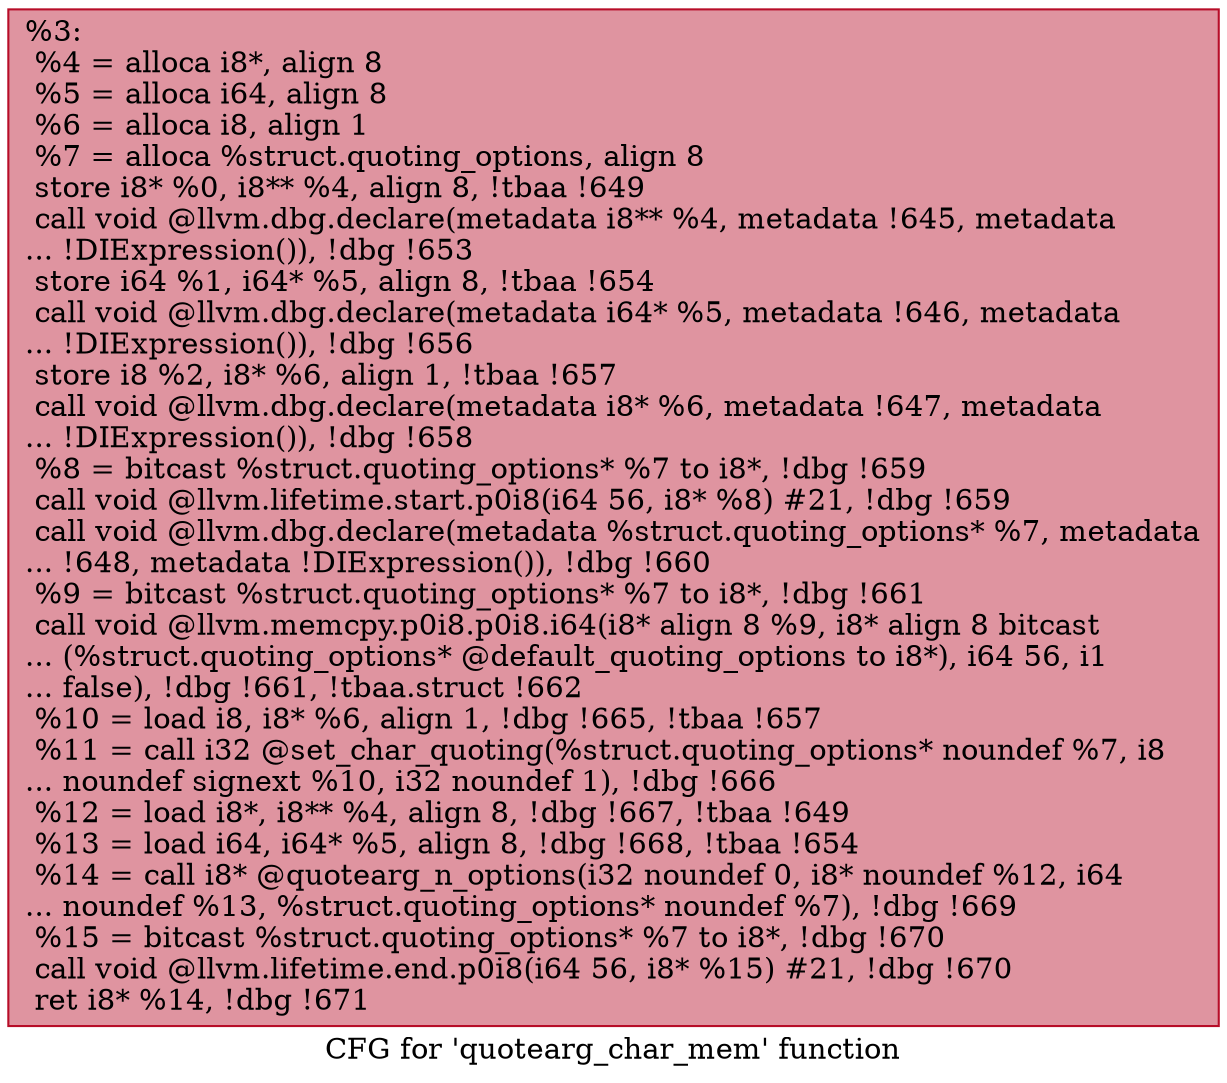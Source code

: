 digraph "CFG for 'quotearg_char_mem' function" {
	label="CFG for 'quotearg_char_mem' function";

	Node0x704710 [shape=record,color="#b70d28ff", style=filled, fillcolor="#b70d2870",label="{%3:\l  %4 = alloca i8*, align 8\l  %5 = alloca i64, align 8\l  %6 = alloca i8, align 1\l  %7 = alloca %struct.quoting_options, align 8\l  store i8* %0, i8** %4, align 8, !tbaa !649\l  call void @llvm.dbg.declare(metadata i8** %4, metadata !645, metadata\l... !DIExpression()), !dbg !653\l  store i64 %1, i64* %5, align 8, !tbaa !654\l  call void @llvm.dbg.declare(metadata i64* %5, metadata !646, metadata\l... !DIExpression()), !dbg !656\l  store i8 %2, i8* %6, align 1, !tbaa !657\l  call void @llvm.dbg.declare(metadata i8* %6, metadata !647, metadata\l... !DIExpression()), !dbg !658\l  %8 = bitcast %struct.quoting_options* %7 to i8*, !dbg !659\l  call void @llvm.lifetime.start.p0i8(i64 56, i8* %8) #21, !dbg !659\l  call void @llvm.dbg.declare(metadata %struct.quoting_options* %7, metadata\l... !648, metadata !DIExpression()), !dbg !660\l  %9 = bitcast %struct.quoting_options* %7 to i8*, !dbg !661\l  call void @llvm.memcpy.p0i8.p0i8.i64(i8* align 8 %9, i8* align 8 bitcast\l... (%struct.quoting_options* @default_quoting_options to i8*), i64 56, i1\l... false), !dbg !661, !tbaa.struct !662\l  %10 = load i8, i8* %6, align 1, !dbg !665, !tbaa !657\l  %11 = call i32 @set_char_quoting(%struct.quoting_options* noundef %7, i8\l... noundef signext %10, i32 noundef 1), !dbg !666\l  %12 = load i8*, i8** %4, align 8, !dbg !667, !tbaa !649\l  %13 = load i64, i64* %5, align 8, !dbg !668, !tbaa !654\l  %14 = call i8* @quotearg_n_options(i32 noundef 0, i8* noundef %12, i64\l... noundef %13, %struct.quoting_options* noundef %7), !dbg !669\l  %15 = bitcast %struct.quoting_options* %7 to i8*, !dbg !670\l  call void @llvm.lifetime.end.p0i8(i64 56, i8* %15) #21, !dbg !670\l  ret i8* %14, !dbg !671\l}"];
}
